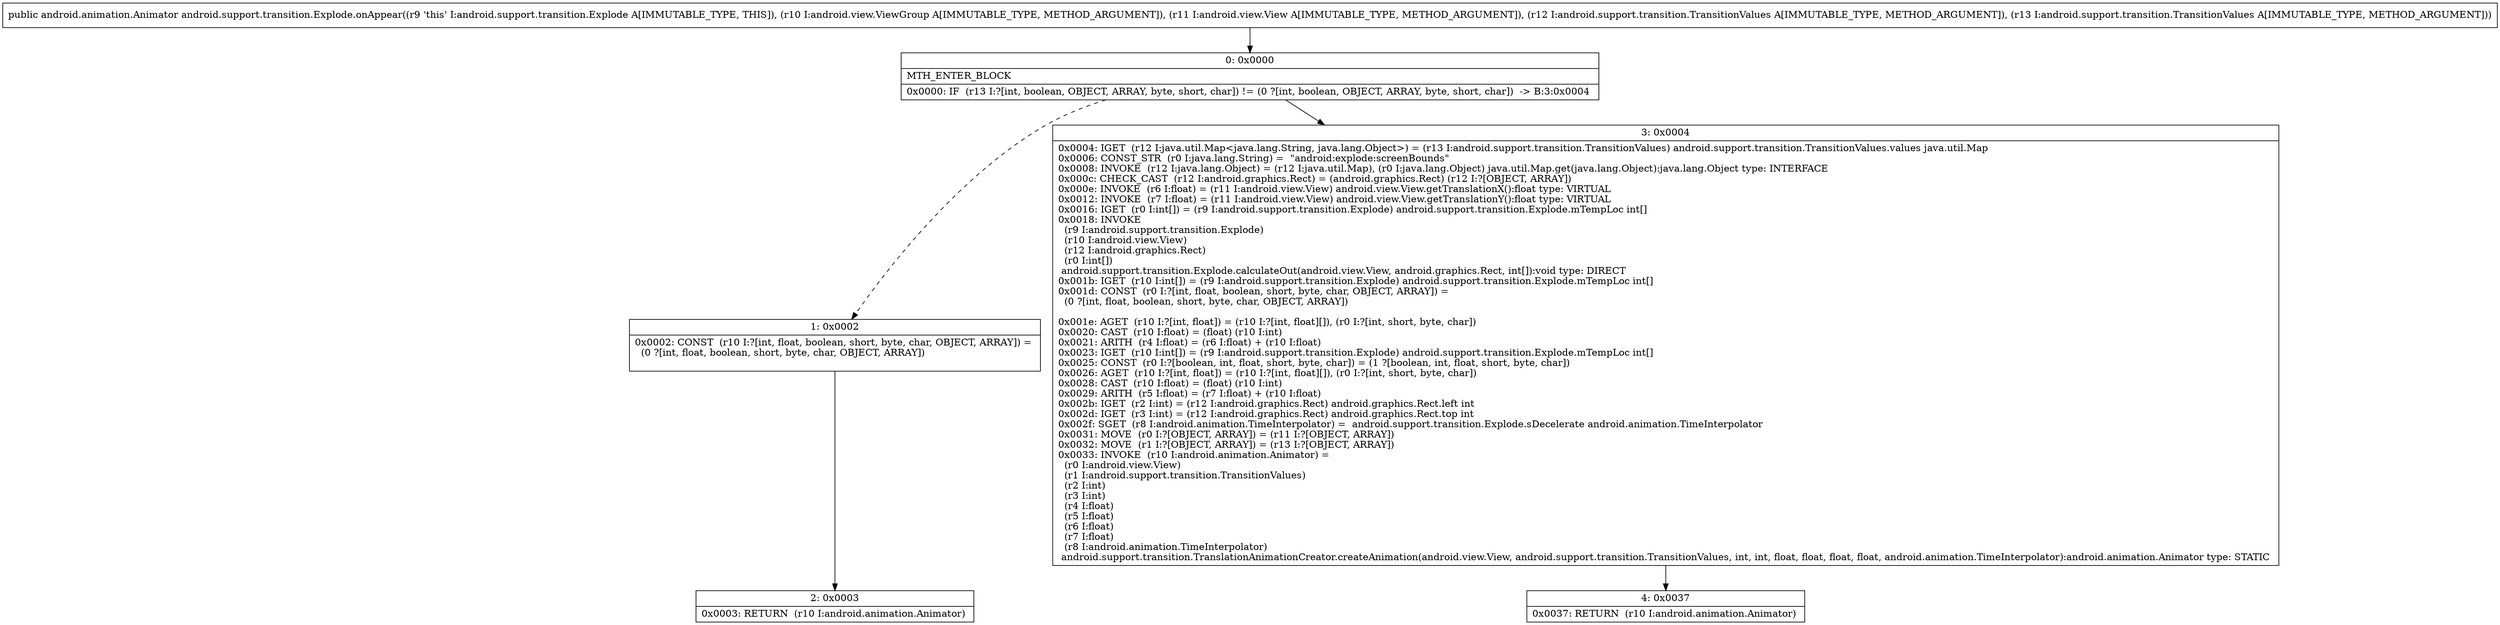 digraph "CFG forandroid.support.transition.Explode.onAppear(Landroid\/view\/ViewGroup;Landroid\/view\/View;Landroid\/support\/transition\/TransitionValues;Landroid\/support\/transition\/TransitionValues;)Landroid\/animation\/Animator;" {
Node_0 [shape=record,label="{0\:\ 0x0000|MTH_ENTER_BLOCK\l|0x0000: IF  (r13 I:?[int, boolean, OBJECT, ARRAY, byte, short, char]) != (0 ?[int, boolean, OBJECT, ARRAY, byte, short, char])  \-\> B:3:0x0004 \l}"];
Node_1 [shape=record,label="{1\:\ 0x0002|0x0002: CONST  (r10 I:?[int, float, boolean, short, byte, char, OBJECT, ARRAY]) = \l  (0 ?[int, float, boolean, short, byte, char, OBJECT, ARRAY])\l \l}"];
Node_2 [shape=record,label="{2\:\ 0x0003|0x0003: RETURN  (r10 I:android.animation.Animator) \l}"];
Node_3 [shape=record,label="{3\:\ 0x0004|0x0004: IGET  (r12 I:java.util.Map\<java.lang.String, java.lang.Object\>) = (r13 I:android.support.transition.TransitionValues) android.support.transition.TransitionValues.values java.util.Map \l0x0006: CONST_STR  (r0 I:java.lang.String) =  \"android:explode:screenBounds\" \l0x0008: INVOKE  (r12 I:java.lang.Object) = (r12 I:java.util.Map), (r0 I:java.lang.Object) java.util.Map.get(java.lang.Object):java.lang.Object type: INTERFACE \l0x000c: CHECK_CAST  (r12 I:android.graphics.Rect) = (android.graphics.Rect) (r12 I:?[OBJECT, ARRAY]) \l0x000e: INVOKE  (r6 I:float) = (r11 I:android.view.View) android.view.View.getTranslationX():float type: VIRTUAL \l0x0012: INVOKE  (r7 I:float) = (r11 I:android.view.View) android.view.View.getTranslationY():float type: VIRTUAL \l0x0016: IGET  (r0 I:int[]) = (r9 I:android.support.transition.Explode) android.support.transition.Explode.mTempLoc int[] \l0x0018: INVOKE  \l  (r9 I:android.support.transition.Explode)\l  (r10 I:android.view.View)\l  (r12 I:android.graphics.Rect)\l  (r0 I:int[])\l android.support.transition.Explode.calculateOut(android.view.View, android.graphics.Rect, int[]):void type: DIRECT \l0x001b: IGET  (r10 I:int[]) = (r9 I:android.support.transition.Explode) android.support.transition.Explode.mTempLoc int[] \l0x001d: CONST  (r0 I:?[int, float, boolean, short, byte, char, OBJECT, ARRAY]) = \l  (0 ?[int, float, boolean, short, byte, char, OBJECT, ARRAY])\l \l0x001e: AGET  (r10 I:?[int, float]) = (r10 I:?[int, float][]), (r0 I:?[int, short, byte, char]) \l0x0020: CAST  (r10 I:float) = (float) (r10 I:int) \l0x0021: ARITH  (r4 I:float) = (r6 I:float) + (r10 I:float) \l0x0023: IGET  (r10 I:int[]) = (r9 I:android.support.transition.Explode) android.support.transition.Explode.mTempLoc int[] \l0x0025: CONST  (r0 I:?[boolean, int, float, short, byte, char]) = (1 ?[boolean, int, float, short, byte, char]) \l0x0026: AGET  (r10 I:?[int, float]) = (r10 I:?[int, float][]), (r0 I:?[int, short, byte, char]) \l0x0028: CAST  (r10 I:float) = (float) (r10 I:int) \l0x0029: ARITH  (r5 I:float) = (r7 I:float) + (r10 I:float) \l0x002b: IGET  (r2 I:int) = (r12 I:android.graphics.Rect) android.graphics.Rect.left int \l0x002d: IGET  (r3 I:int) = (r12 I:android.graphics.Rect) android.graphics.Rect.top int \l0x002f: SGET  (r8 I:android.animation.TimeInterpolator) =  android.support.transition.Explode.sDecelerate android.animation.TimeInterpolator \l0x0031: MOVE  (r0 I:?[OBJECT, ARRAY]) = (r11 I:?[OBJECT, ARRAY]) \l0x0032: MOVE  (r1 I:?[OBJECT, ARRAY]) = (r13 I:?[OBJECT, ARRAY]) \l0x0033: INVOKE  (r10 I:android.animation.Animator) = \l  (r0 I:android.view.View)\l  (r1 I:android.support.transition.TransitionValues)\l  (r2 I:int)\l  (r3 I:int)\l  (r4 I:float)\l  (r5 I:float)\l  (r6 I:float)\l  (r7 I:float)\l  (r8 I:android.animation.TimeInterpolator)\l android.support.transition.TranslationAnimationCreator.createAnimation(android.view.View, android.support.transition.TransitionValues, int, int, float, float, float, float, android.animation.TimeInterpolator):android.animation.Animator type: STATIC \l}"];
Node_4 [shape=record,label="{4\:\ 0x0037|0x0037: RETURN  (r10 I:android.animation.Animator) \l}"];
MethodNode[shape=record,label="{public android.animation.Animator android.support.transition.Explode.onAppear((r9 'this' I:android.support.transition.Explode A[IMMUTABLE_TYPE, THIS]), (r10 I:android.view.ViewGroup A[IMMUTABLE_TYPE, METHOD_ARGUMENT]), (r11 I:android.view.View A[IMMUTABLE_TYPE, METHOD_ARGUMENT]), (r12 I:android.support.transition.TransitionValues A[IMMUTABLE_TYPE, METHOD_ARGUMENT]), (r13 I:android.support.transition.TransitionValues A[IMMUTABLE_TYPE, METHOD_ARGUMENT])) }"];
MethodNode -> Node_0;
Node_0 -> Node_1[style=dashed];
Node_0 -> Node_3;
Node_1 -> Node_2;
Node_3 -> Node_4;
}


